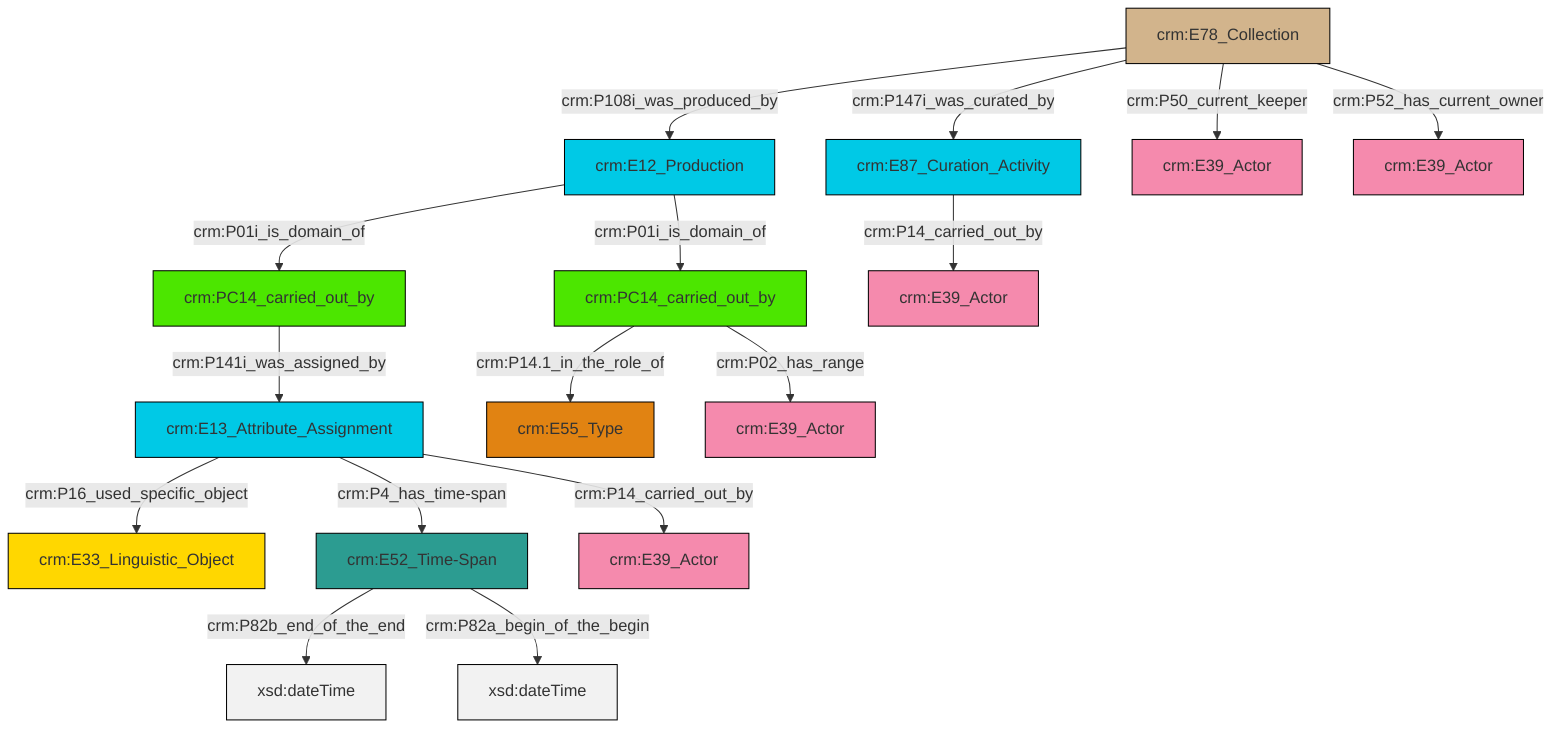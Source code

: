 graph TD
classDef Literal fill:#f2f2f2,stroke:#000000;
classDef CRM_Entity fill:#FFFFFF,stroke:#000000;
classDef Temporal_Entity fill:#00C9E6, stroke:#000000;
classDef Type fill:#E18312, stroke:#000000;
classDef Time-Span fill:#2C9C91, stroke:#000000;
classDef Appellation fill:#FFEB7F, stroke:#000000;
classDef Place fill:#008836, stroke:#000000;
classDef Persistent_Item fill:#B266B2, stroke:#000000;
classDef Conceptual_Object fill:#FFD700, stroke:#000000;
classDef Physical_Thing fill:#D2B48C, stroke:#000000;
classDef Actor fill:#f58aad, stroke:#000000;
classDef PC_Classes fill:#4ce600, stroke:#000000;
classDef Multi fill:#cccccc,stroke:#000000;

0["crm:E13_Attribute_Assignment"]:::Temporal_Entity -->|crm:P16_used_specific_object| 1["crm:E33_Linguistic_Object"]:::Conceptual_Object
0["crm:E13_Attribute_Assignment"]:::Temporal_Entity -->|crm:P4_has_time-span| 2["crm:E52_Time-Span"]:::Time-Span
5["crm:PC14_carried_out_by"]:::PC_Classes -->|crm:P14.1_in_the_role_of| 6["crm:E55_Type"]:::Type
7["crm:E12_Production"]:::Temporal_Entity -->|crm:P01i_is_domain_of| 8["crm:PC14_carried_out_by"]:::PC_Classes
9["crm:E87_Curation_Activity"]:::Temporal_Entity -->|crm:P14_carried_out_by| 10["crm:E39_Actor"]:::Actor
8["crm:PC14_carried_out_by"]:::PC_Classes -->|crm:P141i_was_assigned_by| 0["crm:E13_Attribute_Assignment"]:::Temporal_Entity
2["crm:E52_Time-Span"]:::Time-Span -->|crm:P82b_end_of_the_end| 14[xsd:dateTime]:::Literal
0["crm:E13_Attribute_Assignment"]:::Temporal_Entity -->|crm:P14_carried_out_by| 3["crm:E39_Actor"]:::Actor
18["crm:E78_Collection"]:::Physical_Thing -->|crm:P108i_was_produced_by| 7["crm:E12_Production"]:::Temporal_Entity
5["crm:PC14_carried_out_by"]:::PC_Classes -->|crm:P02_has_range| 11["crm:E39_Actor"]:::Actor
2["crm:E52_Time-Span"]:::Time-Span -->|crm:P82a_begin_of_the_begin| 19[xsd:dateTime]:::Literal
7["crm:E12_Production"]:::Temporal_Entity -->|crm:P01i_is_domain_of| 5["crm:PC14_carried_out_by"]:::PC_Classes
18["crm:E78_Collection"]:::Physical_Thing -->|crm:P50_current_keeper| 16["crm:E39_Actor"]:::Actor
18["crm:E78_Collection"]:::Physical_Thing -->|crm:P52_has_current_owner| 20["crm:E39_Actor"]:::Actor
18["crm:E78_Collection"]:::Physical_Thing -->|crm:P147i_was_curated_by| 9["crm:E87_Curation_Activity"]:::Temporal_Entity